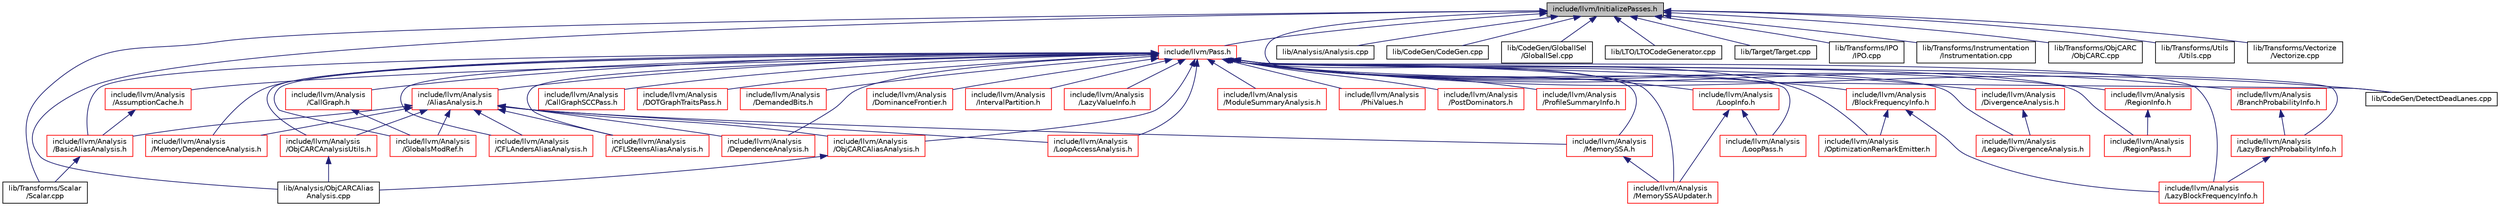 digraph "include/llvm/InitializePasses.h"
{
 // LATEX_PDF_SIZE
  bgcolor="transparent";
  edge [fontname="Helvetica",fontsize="10",labelfontname="Helvetica",labelfontsize="10"];
  node [fontname="Helvetica",fontsize="10",shape="box"];
  Node1 [label="include/llvm/InitializePasses.h",height=0.2,width=0.4,color="black", fillcolor="grey75", style="filled", fontcolor="black",tooltip=" "];
  Node1 -> Node2 [dir="back",color="midnightblue",fontsize="10",style="solid",fontname="Helvetica"];
  Node2 [label="include/llvm/Pass.h",height=0.2,width=0.4,color="red",URL="$Pass_8h.html",tooltip=" "];
  Node2 -> Node3 [dir="back",color="midnightblue",fontsize="10",style="solid",fontname="Helvetica"];
  Node3 [label="include/llvm/Analysis\l/AliasAnalysis.h",height=0.2,width=0.4,color="red",URL="$AliasAnalysis_8h.html",tooltip=" "];
  Node3 -> Node98 [dir="back",color="midnightblue",fontsize="10",style="solid",fontname="Helvetica"];
  Node98 [label="include/llvm/Analysis\l/BasicAliasAnalysis.h",height=0.2,width=0.4,color="red",URL="$BasicAliasAnalysis_8h.html",tooltip="This is the interface for LLVM's primary stateless and local alias analysis."];
  Node98 -> Node131 [dir="back",color="midnightblue",fontsize="10",style="solid",fontname="Helvetica"];
  Node131 [label="lib/Transforms/Scalar\l/Scalar.cpp",height=0.2,width=0.4,color="black",URL="$Scalar_8cpp.html",tooltip=" "];
  Node3 -> Node160 [dir="back",color="midnightblue",fontsize="10",style="solid",fontname="Helvetica"];
  Node160 [label="include/llvm/Analysis\l/CFLAndersAliasAnalysis.h",height=0.2,width=0.4,color="red",URL="$CFLAndersAliasAnalysis_8h.html",tooltip="This is the interface for LLVM's inclusion-based alias analysis implemented with CFL graph reachabili..."];
  Node3 -> Node162 [dir="back",color="midnightblue",fontsize="10",style="solid",fontname="Helvetica"];
  Node162 [label="include/llvm/Analysis\l/CFLSteensAliasAnalysis.h",height=0.2,width=0.4,color="red",URL="$CFLSteensAliasAnalysis_8h.html",tooltip="This is the interface for LLVM's unification-based alias analysis implemented with CFL graph reachabi..."];
  Node3 -> Node164 [dir="back",color="midnightblue",fontsize="10",style="solid",fontname="Helvetica"];
  Node164 [label="include/llvm/Analysis\l/DependenceAnalysis.h",height=0.2,width=0.4,color="red",URL="$DependenceAnalysis_8h.html",tooltip=" "];
  Node3 -> Node168 [dir="back",color="midnightblue",fontsize="10",style="solid",fontname="Helvetica"];
  Node168 [label="include/llvm/Analysis\l/GlobalsModRef.h",height=0.2,width=0.4,color="red",URL="$GlobalsModRef_8h.html",tooltip="This is the interface for a simple mod/ref and alias analysis over globals."];
  Node3 -> Node5 [dir="back",color="midnightblue",fontsize="10",style="solid",fontname="Helvetica"];
  Node5 [label="include/llvm/Analysis\l/LoopAccessAnalysis.h",height=0.2,width=0.4,color="red",URL="$LoopAccessAnalysis_8h.html",tooltip=" "];
  Node3 -> Node219 [dir="back",color="midnightblue",fontsize="10",style="solid",fontname="Helvetica"];
  Node219 [label="include/llvm/Analysis\l/MemoryDependenceAnalysis.h",height=0.2,width=0.4,color="red",URL="$MemoryDependenceAnalysis_8h.html",tooltip=" "];
  Node3 -> Node227 [dir="back",color="midnightblue",fontsize="10",style="solid",fontname="Helvetica"];
  Node227 [label="include/llvm/Analysis\l/MemorySSA.h",height=0.2,width=0.4,color="red",URL="$MemorySSA_8h.html",tooltip="This file exposes an interface to building/using memory SSA to walk memory instructions using a use/d..."];
  Node227 -> Node228 [dir="back",color="midnightblue",fontsize="10",style="solid",fontname="Helvetica"];
  Node228 [label="include/llvm/Analysis\l/MemorySSAUpdater.h",height=0.2,width=0.4,color="red",URL="$MemorySSAUpdater_8h.html",tooltip=" "];
  Node3 -> Node235 [dir="back",color="midnightblue",fontsize="10",style="solid",fontname="Helvetica"];
  Node235 [label="include/llvm/Analysis\l/ObjCARCAliasAnalysis.h",height=0.2,width=0.4,color="red",URL="$ObjCARCAliasAnalysis_8h.html",tooltip="This file declares a simple ARC-aware AliasAnalysis using special knowledge of Objective C to enhance..."];
  Node235 -> Node236 [dir="back",color="midnightblue",fontsize="10",style="solid",fontname="Helvetica"];
  Node236 [label="lib/Analysis/ObjCARCAlias\lAnalysis.cpp",height=0.2,width=0.4,color="black",URL="$ObjCARCAliasAnalysis_8cpp.html",tooltip="This file defines a simple ARC-aware AliasAnalysis using special knowledge of Objective C to enhance ..."];
  Node3 -> Node238 [dir="back",color="midnightblue",fontsize="10",style="solid",fontname="Helvetica"];
  Node238 [label="include/llvm/Analysis\l/ObjCARCAnalysisUtils.h",height=0.2,width=0.4,color="red",URL="$ObjCARCAnalysisUtils_8h.html",tooltip="This file defines common analysis utilities used by the ObjC ARC Optimizer."];
  Node238 -> Node236 [dir="back",color="midnightblue",fontsize="10",style="solid",fontname="Helvetica"];
  Node2 -> Node1336 [dir="back",color="midnightblue",fontsize="10",style="solid",fontname="Helvetica"];
  Node1336 [label="include/llvm/Analysis\l/AssumptionCache.h",height=0.2,width=0.4,color="red",URL="$AssumptionCache_8h.html",tooltip=" "];
  Node1336 -> Node98 [dir="back",color="midnightblue",fontsize="10",style="solid",fontname="Helvetica"];
  Node2 -> Node98 [dir="back",color="midnightblue",fontsize="10",style="solid",fontname="Helvetica"];
  Node2 -> Node1376 [dir="back",color="midnightblue",fontsize="10",style="solid",fontname="Helvetica"];
  Node1376 [label="include/llvm/Analysis\l/BlockFrequencyInfo.h",height=0.2,width=0.4,color="red",URL="$BlockFrequencyInfo_8h.html",tooltip=" "];
  Node1376 -> Node1377 [dir="back",color="midnightblue",fontsize="10",style="solid",fontname="Helvetica"];
  Node1377 [label="include/llvm/Analysis\l/LazyBlockFrequencyInfo.h",height=0.2,width=0.4,color="red",URL="$LazyBlockFrequencyInfo_8h.html",tooltip=" "];
  Node1376 -> Node1380 [dir="back",color="midnightblue",fontsize="10",style="solid",fontname="Helvetica"];
  Node1380 [label="include/llvm/Analysis\l/OptimizationRemarkEmitter.h",height=0.2,width=0.4,color="red",URL="$OptimizationRemarkEmitter_8h.html",tooltip=" "];
  Node2 -> Node1390 [dir="back",color="midnightblue",fontsize="10",style="solid",fontname="Helvetica"];
  Node1390 [label="include/llvm/Analysis\l/BranchProbabilityInfo.h",height=0.2,width=0.4,color="red",URL="$BranchProbabilityInfo_8h.html",tooltip=" "];
  Node1390 -> Node1391 [dir="back",color="midnightblue",fontsize="10",style="solid",fontname="Helvetica"];
  Node1391 [label="include/llvm/Analysis\l/LazyBranchProbabilityInfo.h",height=0.2,width=0.4,color="red",URL="$LazyBranchProbabilityInfo_8h.html",tooltip=" "];
  Node1391 -> Node1377 [dir="back",color="midnightblue",fontsize="10",style="solid",fontname="Helvetica"];
  Node2 -> Node160 [dir="back",color="midnightblue",fontsize="10",style="solid",fontname="Helvetica"];
  Node2 -> Node162 [dir="back",color="midnightblue",fontsize="10",style="solid",fontname="Helvetica"];
  Node2 -> Node1394 [dir="back",color="midnightblue",fontsize="10",style="solid",fontname="Helvetica"];
  Node1394 [label="include/llvm/Analysis\l/CallGraph.h",height=0.2,width=0.4,color="red",URL="$CallGraph_8h.html",tooltip="This file provides interfaces used to build and manipulate a call graph, which is a very useful tool ..."];
  Node1394 -> Node168 [dir="back",color="midnightblue",fontsize="10",style="solid",fontname="Helvetica"];
  Node2 -> Node1402 [dir="back",color="midnightblue",fontsize="10",style="solid",fontname="Helvetica"];
  Node1402 [label="include/llvm/Analysis\l/CallGraphSCCPass.h",height=0.2,width=0.4,color="red",URL="$CallGraphSCCPass_8h.html",tooltip=" "];
  Node2 -> Node1405 [dir="back",color="midnightblue",fontsize="10",style="solid",fontname="Helvetica"];
  Node1405 [label="include/llvm/Analysis\l/DOTGraphTraitsPass.h",height=0.2,width=0.4,color="red",URL="$DOTGraphTraitsPass_8h.html",tooltip=" "];
  Node2 -> Node1408 [dir="back",color="midnightblue",fontsize="10",style="solid",fontname="Helvetica"];
  Node1408 [label="include/llvm/Analysis\l/DemandedBits.h",height=0.2,width=0.4,color="red",URL="$DemandedBits_8h.html",tooltip=" "];
  Node2 -> Node164 [dir="back",color="midnightblue",fontsize="10",style="solid",fontname="Helvetica"];
  Node2 -> Node1409 [dir="back",color="midnightblue",fontsize="10",style="solid",fontname="Helvetica"];
  Node1409 [label="include/llvm/Analysis\l/DivergenceAnalysis.h",height=0.2,width=0.4,color="red",URL="$DivergenceAnalysis_8h.html",tooltip=" "];
  Node1409 -> Node1410 [dir="back",color="midnightblue",fontsize="10",style="solid",fontname="Helvetica"];
  Node1410 [label="include/llvm/Analysis\l/LegacyDivergenceAnalysis.h",height=0.2,width=0.4,color="red",URL="$LegacyDivergenceAnalysis_8h.html",tooltip=" "];
  Node2 -> Node1412 [dir="back",color="midnightblue",fontsize="10",style="solid",fontname="Helvetica"];
  Node1412 [label="include/llvm/Analysis\l/DominanceFrontier.h",height=0.2,width=0.4,color="red",URL="$DominanceFrontier_8h.html",tooltip=" "];
  Node2 -> Node168 [dir="back",color="midnightblue",fontsize="10",style="solid",fontname="Helvetica"];
  Node2 -> Node1417 [dir="back",color="midnightblue",fontsize="10",style="solid",fontname="Helvetica"];
  Node1417 [label="include/llvm/Analysis\l/IntervalPartition.h",height=0.2,width=0.4,color="red",URL="$IntervalPartition_8h.html",tooltip=" "];
  Node2 -> Node1377 [dir="back",color="midnightblue",fontsize="10",style="solid",fontname="Helvetica"];
  Node2 -> Node1391 [dir="back",color="midnightblue",fontsize="10",style="solid",fontname="Helvetica"];
  Node2 -> Node1420 [dir="back",color="midnightblue",fontsize="10",style="solid",fontname="Helvetica"];
  Node1420 [label="include/llvm/Analysis\l/LazyValueInfo.h",height=0.2,width=0.4,color="red",URL="$LazyValueInfo_8h.html",tooltip=" "];
  Node2 -> Node1410 [dir="back",color="midnightblue",fontsize="10",style="solid",fontname="Helvetica"];
  Node2 -> Node5 [dir="back",color="midnightblue",fontsize="10",style="solid",fontname="Helvetica"];
  Node2 -> Node1421 [dir="back",color="midnightblue",fontsize="10",style="solid",fontname="Helvetica"];
  Node1421 [label="include/llvm/Analysis\l/LoopInfo.h",height=0.2,width=0.4,color="red",URL="$LoopInfo_8h.html",tooltip=" "];
  Node1421 -> Node1425 [dir="back",color="midnightblue",fontsize="10",style="solid",fontname="Helvetica"];
  Node1425 [label="include/llvm/Analysis\l/LoopPass.h",height=0.2,width=0.4,color="red",URL="$LoopPass_8h.html",tooltip=" "];
  Node1421 -> Node228 [dir="back",color="midnightblue",fontsize="10",style="solid",fontname="Helvetica"];
  Node2 -> Node1425 [dir="back",color="midnightblue",fontsize="10",style="solid",fontname="Helvetica"];
  Node2 -> Node219 [dir="back",color="midnightblue",fontsize="10",style="solid",fontname="Helvetica"];
  Node2 -> Node227 [dir="back",color="midnightblue",fontsize="10",style="solid",fontname="Helvetica"];
  Node2 -> Node228 [dir="back",color="midnightblue",fontsize="10",style="solid",fontname="Helvetica"];
  Node2 -> Node1444 [dir="back",color="midnightblue",fontsize="10",style="solid",fontname="Helvetica"];
  Node1444 [label="include/llvm/Analysis\l/ModuleSummaryAnalysis.h",height=0.2,width=0.4,color="red",URL="$ModuleSummaryAnalysis_8h.html",tooltip="This is the interface to build a ModuleSummaryIndex for a module."];
  Node2 -> Node235 [dir="back",color="midnightblue",fontsize="10",style="solid",fontname="Helvetica"];
  Node2 -> Node238 [dir="back",color="midnightblue",fontsize="10",style="solid",fontname="Helvetica"];
  Node2 -> Node1380 [dir="back",color="midnightblue",fontsize="10",style="solid",fontname="Helvetica"];
  Node2 -> Node1446 [dir="back",color="midnightblue",fontsize="10",style="solid",fontname="Helvetica"];
  Node1446 [label="include/llvm/Analysis\l/PhiValues.h",height=0.2,width=0.4,color="red",URL="$PhiValues_8h.html",tooltip=" "];
  Node2 -> Node1448 [dir="back",color="midnightblue",fontsize="10",style="solid",fontname="Helvetica"];
  Node1448 [label="include/llvm/Analysis\l/PostDominators.h",height=0.2,width=0.4,color="red",URL="$PostDominators_8h.html",tooltip=" "];
  Node2 -> Node1462 [dir="back",color="midnightblue",fontsize="10",style="solid",fontname="Helvetica"];
  Node1462 [label="include/llvm/Analysis\l/ProfileSummaryInfo.h",height=0.2,width=0.4,color="red",URL="$ProfileSummaryInfo_8h.html",tooltip=" "];
  Node2 -> Node1463 [dir="back",color="midnightblue",fontsize="10",style="solid",fontname="Helvetica"];
  Node1463 [label="include/llvm/Analysis\l/RegionInfo.h",height=0.2,width=0.4,color="red",URL="$RegionInfo_8h.html",tooltip=" "];
  Node1463 -> Node1465 [dir="back",color="midnightblue",fontsize="10",style="solid",fontname="Helvetica"];
  Node1465 [label="include/llvm/Analysis\l/RegionPass.h",height=0.2,width=0.4,color="red",URL="$RegionPass_8h.html",tooltip=" "];
  Node2 -> Node1465 [dir="back",color="midnightblue",fontsize="10",style="solid",fontname="Helvetica"];
  Node2 -> Node1130 [dir="back",color="midnightblue",fontsize="10",style="solid",fontname="Helvetica"];
  Node1130 [label="lib/CodeGen/DetectDeadLanes.cpp",height=0.2,width=0.4,color="black",URL="$DetectDeadLanes_8cpp.html",tooltip="Analysis that tracks defined/used subregister lanes across COPY instructions and instructions that ge..."];
  Node1 -> Node1666 [dir="back",color="midnightblue",fontsize="10",style="solid",fontname="Helvetica"];
  Node1666 [label="lib/Analysis/Analysis.cpp",height=0.2,width=0.4,color="black",URL="$Analysis_2Analysis_8cpp.html",tooltip=" "];
  Node1 -> Node236 [dir="back",color="midnightblue",fontsize="10",style="solid",fontname="Helvetica"];
  Node1 -> Node1878 [dir="back",color="midnightblue",fontsize="10",style="solid",fontname="Helvetica"];
  Node1878 [label="lib/CodeGen/CodeGen.cpp",height=0.2,width=0.4,color="black",URL="$CodeGen_8cpp.html",tooltip=" "];
  Node1 -> Node1130 [dir="back",color="midnightblue",fontsize="10",style="solid",fontname="Helvetica"];
  Node1 -> Node1879 [dir="back",color="midnightblue",fontsize="10",style="solid",fontname="Helvetica"];
  Node1879 [label="lib/CodeGen/GlobalISel\l/GlobalISel.cpp",height=0.2,width=0.4,color="black",URL="$GlobalISel_8cpp.html",tooltip=" "];
  Node1 -> Node1352 [dir="back",color="midnightblue",fontsize="10",style="solid",fontname="Helvetica"];
  Node1352 [label="lib/LTO/LTOCodeGenerator.cpp",height=0.2,width=0.4,color="black",URL="$LTOCodeGenerator_8cpp.html",tooltip=" "];
  Node1 -> Node1488 [dir="back",color="midnightblue",fontsize="10",style="solid",fontname="Helvetica"];
  Node1488 [label="lib/Target/Target.cpp",height=0.2,width=0.4,color="black",URL="$Target_8cpp.html",tooltip=" "];
  Node1 -> Node1473 [dir="back",color="midnightblue",fontsize="10",style="solid",fontname="Helvetica"];
  Node1473 [label="lib/Transforms/IPO\l/IPO.cpp",height=0.2,width=0.4,color="black",URL="$IPO_8cpp.html",tooltip=" "];
  Node1 -> Node1812 [dir="back",color="midnightblue",fontsize="10",style="solid",fontname="Helvetica"];
  Node1812 [label="lib/Transforms/Instrumentation\l/Instrumentation.cpp",height=0.2,width=0.4,color="black",URL="$Instrumentation_8cpp.html",tooltip=" "];
  Node1 -> Node243 [dir="back",color="midnightblue",fontsize="10",style="solid",fontname="Helvetica"];
  Node243 [label="lib/Transforms/ObjCARC\l/ObjCARC.cpp",height=0.2,width=0.4,color="black",URL="$ObjCARC_8cpp.html",tooltip=" "];
  Node1 -> Node131 [dir="back",color="midnightblue",fontsize="10",style="solid",fontname="Helvetica"];
  Node1 -> Node1858 [dir="back",color="midnightblue",fontsize="10",style="solid",fontname="Helvetica"];
  Node1858 [label="lib/Transforms/Utils\l/Utils.cpp",height=0.2,width=0.4,color="black",URL="$Transforms_2Utils_2Utils_8cpp.html",tooltip=" "];
  Node1 -> Node1859 [dir="back",color="midnightblue",fontsize="10",style="solid",fontname="Helvetica"];
  Node1859 [label="lib/Transforms/Vectorize\l/Vectorize.cpp",height=0.2,width=0.4,color="black",URL="$Vectorize_8cpp.html",tooltip=" "];
}
